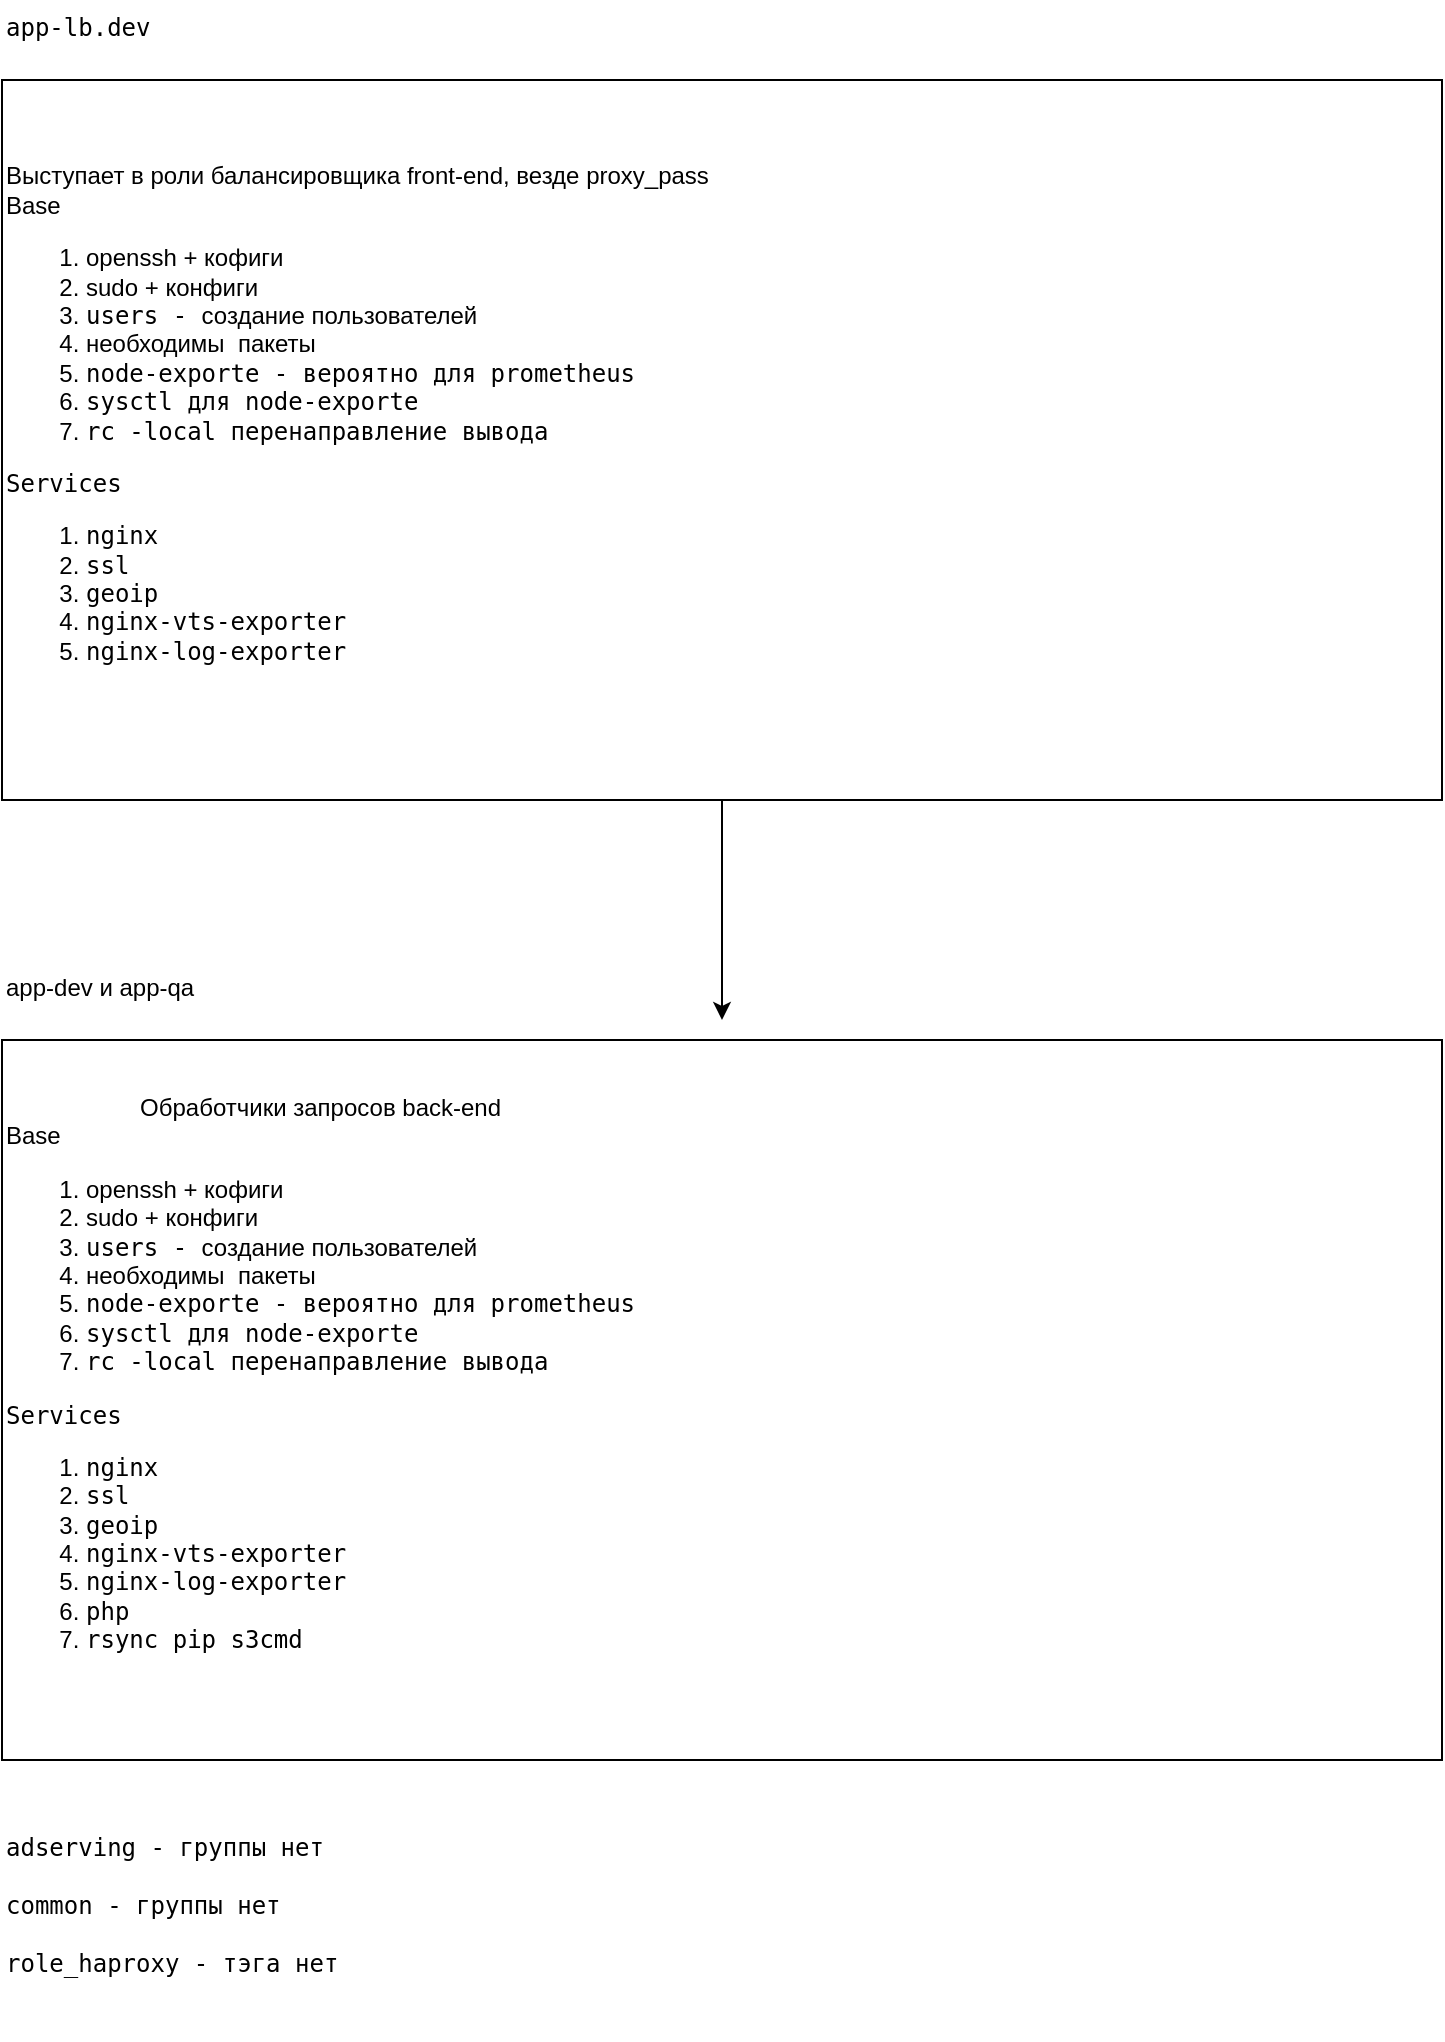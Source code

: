 <mxfile version="14.4.7" type="github">
  <diagram id="JyMAZlPumg7bHcqdp6tl" name="Page-1">
    <mxGraphModel dx="1422" dy="798" grid="1" gridSize="10" guides="1" tooltips="1" connect="1" arrows="1" fold="1" page="1" pageScale="1" pageWidth="827" pageHeight="1169" math="0" shadow="0">
      <root>
        <mxCell id="0" />
        <mxCell id="1" parent="0" />
        <mxCell id="EbodXILm_X4mG7GQTV8V-17" style="edgeStyle=orthogonalEdgeStyle;rounded=0;orthogonalLoop=1;jettySize=auto;html=1;" edge="1" parent="1" source="EbodXILm_X4mG7GQTV8V-10">
          <mxGeometry relative="1" as="geometry">
            <mxPoint x="440" y="510" as="targetPoint" />
          </mxGeometry>
        </mxCell>
        <mxCell id="EbodXILm_X4mG7GQTV8V-10" value="&lt;div align=&quot;center&quot;&gt;Выступает в роли балансировщика front-end, везде proxy_pass&lt;/div&gt;&lt;div&gt;Base&lt;br&gt;&lt;ol&gt;&lt;li&gt;openssh + кофиги&lt;br&gt;&lt;/li&gt;&lt;li&gt;sudo + конфиги&lt;/li&gt;&lt;li&gt;&lt;code&gt;&lt;span class=&quot;s&quot;&gt;users - &lt;/span&gt;&lt;/code&gt;создание пользователей&lt;/li&gt;&lt;li&gt;необходимы&amp;nbsp; пакеты&lt;/li&gt;&lt;li&gt;&lt;code&gt;node-exporte - вероятно для prometheus&lt;/code&gt;&lt;/li&gt;&lt;li&gt;&lt;div&gt;&lt;code&gt;&lt;span class=&quot;s&quot;&gt;sysctl для&lt;/span&gt;&lt;/code&gt;&lt;code&gt;&lt;span class=&quot;s&quot;&gt;&lt;code&gt; node-exporte&lt;/code&gt;&lt;/span&gt;&lt;/code&gt;&lt;/div&gt;&lt;/li&gt;&lt;li&gt;&lt;div&gt;&lt;span class=&quot;s&quot;&gt;&lt;code&gt;&lt;code&gt;rc -local &lt;/code&gt;перенаправление вывода&lt;/code&gt;&lt;/span&gt;&lt;/div&gt;&lt;/li&gt;&lt;/ol&gt;&lt;div&gt;&lt;code&gt;Services&lt;/code&gt;&lt;/div&gt;&lt;div&gt;&lt;ol&gt;&lt;li&gt;&lt;code&gt;nginx&lt;/code&gt;&lt;/li&gt;&lt;li&gt;&lt;code&gt;ssl&lt;/code&gt;&lt;/li&gt;&lt;li&gt;&lt;code&gt;geoip&lt;br&gt;&lt;/code&gt;&lt;/li&gt;&lt;li&gt;&lt;code&gt;nginx-vts-exporter&lt;/code&gt;&lt;/li&gt;&lt;li&gt;&lt;code&gt;nginx-log-exporter&lt;/code&gt;&lt;/li&gt;&lt;/ol&gt;&lt;/div&gt;&lt;div align=&quot;center&quot;&gt;&lt;code&gt;&lt;/code&gt;&lt;br&gt;&lt;/div&gt;&lt;/div&gt;" style="rounded=0;whiteSpace=wrap;html=1;align=left;" vertex="1" parent="1">
          <mxGeometry x="80" y="40" width="720" height="360" as="geometry" />
        </mxCell>
        <mxCell id="EbodXILm_X4mG7GQTV8V-13" value="&lt;code&gt;app-lb.dev&lt;/code&gt;" style="text;whiteSpace=wrap;html=1;" vertex="1" parent="1">
          <mxGeometry x="80" width="80" height="30" as="geometry" />
        </mxCell>
        <mxCell id="EbodXILm_X4mG7GQTV8V-14" value="&lt;div align=&quot;center&quot;&gt;Обработчики запросов back-end&lt;br&gt;&lt;/div&gt;&lt;div&gt;Base&lt;br&gt;&lt;ol&gt;&lt;li&gt;openssh + кофиги&lt;br&gt;&lt;/li&gt;&lt;li&gt;sudo + конфиги&lt;/li&gt;&lt;li&gt;&lt;code&gt;&lt;span class=&quot;s&quot;&gt;users - &lt;/span&gt;&lt;/code&gt;создание пользователей&lt;/li&gt;&lt;li&gt;необходимы&amp;nbsp; пакеты&lt;/li&gt;&lt;li&gt;&lt;code&gt;node-exporte - вероятно для prometheus&lt;/code&gt;&lt;/li&gt;&lt;li&gt;&lt;div&gt;&lt;code&gt;&lt;span class=&quot;s&quot;&gt;sysctl для&lt;/span&gt;&lt;/code&gt;&lt;code&gt;&lt;span class=&quot;s&quot;&gt;&lt;code&gt; node-exporte&lt;/code&gt;&lt;/span&gt;&lt;/code&gt;&lt;/div&gt;&lt;/li&gt;&lt;li&gt;&lt;div&gt;&lt;span class=&quot;s&quot;&gt;&lt;code&gt;&lt;code&gt;rc -local &lt;/code&gt;перенаправление вывода&lt;/code&gt;&lt;/span&gt;&lt;/div&gt;&lt;/li&gt;&lt;/ol&gt;&lt;div&gt;&lt;code&gt;Services&lt;/code&gt;&lt;/div&gt;&lt;div&gt;&lt;ol&gt;&lt;li&gt;&lt;code&gt;nginx&lt;/code&gt;&lt;/li&gt;&lt;li&gt;&lt;code&gt;ssl&lt;/code&gt;&lt;/li&gt;&lt;li&gt;&lt;code&gt;geoip&lt;br&gt;&lt;/code&gt;&lt;/li&gt;&lt;li&gt;&lt;code&gt;nginx-vts-exporter&lt;/code&gt;&lt;/li&gt;&lt;li&gt;&lt;code&gt;nginx-log-exporter&lt;/code&gt;&lt;/li&gt;&lt;li&gt;&lt;code&gt;php&lt;/code&gt;&lt;/li&gt;&lt;li&gt;&lt;code&gt;rsync pip s3cmd&lt;/code&gt;&lt;br&gt;&lt;/li&gt;&lt;/ol&gt;&lt;/div&gt;&lt;div align=&quot;center&quot;&gt;&lt;code&gt;&lt;/code&gt;&lt;br&gt;&lt;/div&gt;&lt;/div&gt;" style="rounded=0;whiteSpace=wrap;html=1;align=left;" vertex="1" parent="1">
          <mxGeometry x="80" y="520" width="720" height="360" as="geometry" />
        </mxCell>
        <mxCell id="EbodXILm_X4mG7GQTV8V-15" value="app-dev и app-qa" style="text;whiteSpace=wrap;html=1;" vertex="1" parent="1">
          <mxGeometry x="80" y="480" width="100" height="30" as="geometry" />
        </mxCell>
        <mxCell id="EbodXILm_X4mG7GQTV8V-16" value="&lt;div&gt;&lt;code&gt;&lt;span class=&quot;s&quot;&gt;adserving - группы нет&lt;/span&gt;&lt;/code&gt;&lt;/div&gt;&lt;div&gt;&lt;br&gt;&lt;code&gt;&lt;span class=&quot;s&quot;&gt;&lt;code&gt;common - группы нет&lt;br&gt;&lt;/code&gt;&lt;/span&gt;&lt;/code&gt;&lt;/div&gt;&lt;div&gt;&lt;br&gt;&lt;code&gt;&lt;span class=&quot;s&quot;&gt;&lt;code&gt;&lt;span class=&quot;nv&quot;&gt;role_haproxy - тэга нет&lt;/span&gt;&lt;/code&gt;&lt;/span&gt;&lt;/code&gt;&lt;/div&gt;&lt;div&gt;&lt;code&gt;&lt;span class=&quot;s&quot;&gt;&lt;code&gt;&lt;span class=&quot;nv&quot;&gt;&lt;br&gt;&lt;/span&gt;&lt;/code&gt;&lt;/span&gt;&lt;/code&gt;&lt;/div&gt;&lt;div&gt;&lt;code&gt;&lt;span class=&quot;s&quot;&gt;&lt;/span&gt;&lt;/code&gt;&lt;/div&gt;" style="text;whiteSpace=wrap;html=1;" vertex="1" parent="1">
          <mxGeometry x="80" y="910" width="320" height="110" as="geometry" />
        </mxCell>
      </root>
    </mxGraphModel>
  </diagram>
</mxfile>
